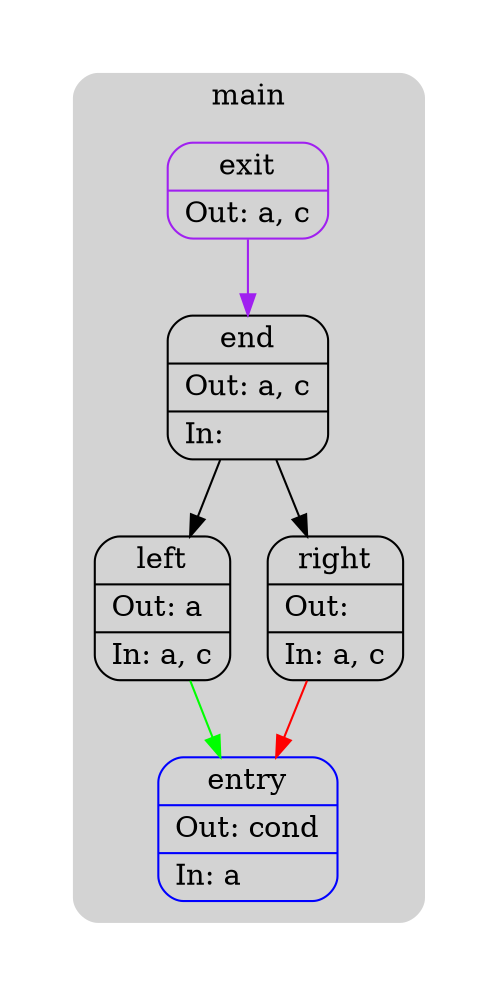 digraph G {
  compound=true
  subgraph cluster_ {
    peripheries=0
    subgraph cluster_0_wrapper {
      peripheries=0
      margin=15
      subgraph cluster_0 {
        label="main"
        color=darkgray
        style=rounded
        bgcolor=lightgray
        margin=10
        cluster_0_0[label="{entry|Out: cond\l|In: a\l}",shape=Mrecord,color=blue]
        cluster_0_1[label="{left|Out: a\l|In: a, c\l}",shape=Mrecord,color=black]
        cluster_0_2[label="{right|Out: \l|In: a, c\l}",shape=Mrecord,color=black]
        cluster_0_3[label="{end|Out: a, c\l|In: \l}",shape=Mrecord,color=black]
        cluster_0_exit[label="{exit|Out: a, c\l}",shape=Mrecord,color=purple]
        cluster_0_1 -> cluster_0_0 [color=green]
        cluster_0_2 -> cluster_0_0 [color=red]
        cluster_0_3 -> cluster_0_1
        cluster_0_3 -> cluster_0_2
        cluster_0_exit -> cluster_0_3 [color=purple]
      }
    }
  }
}
